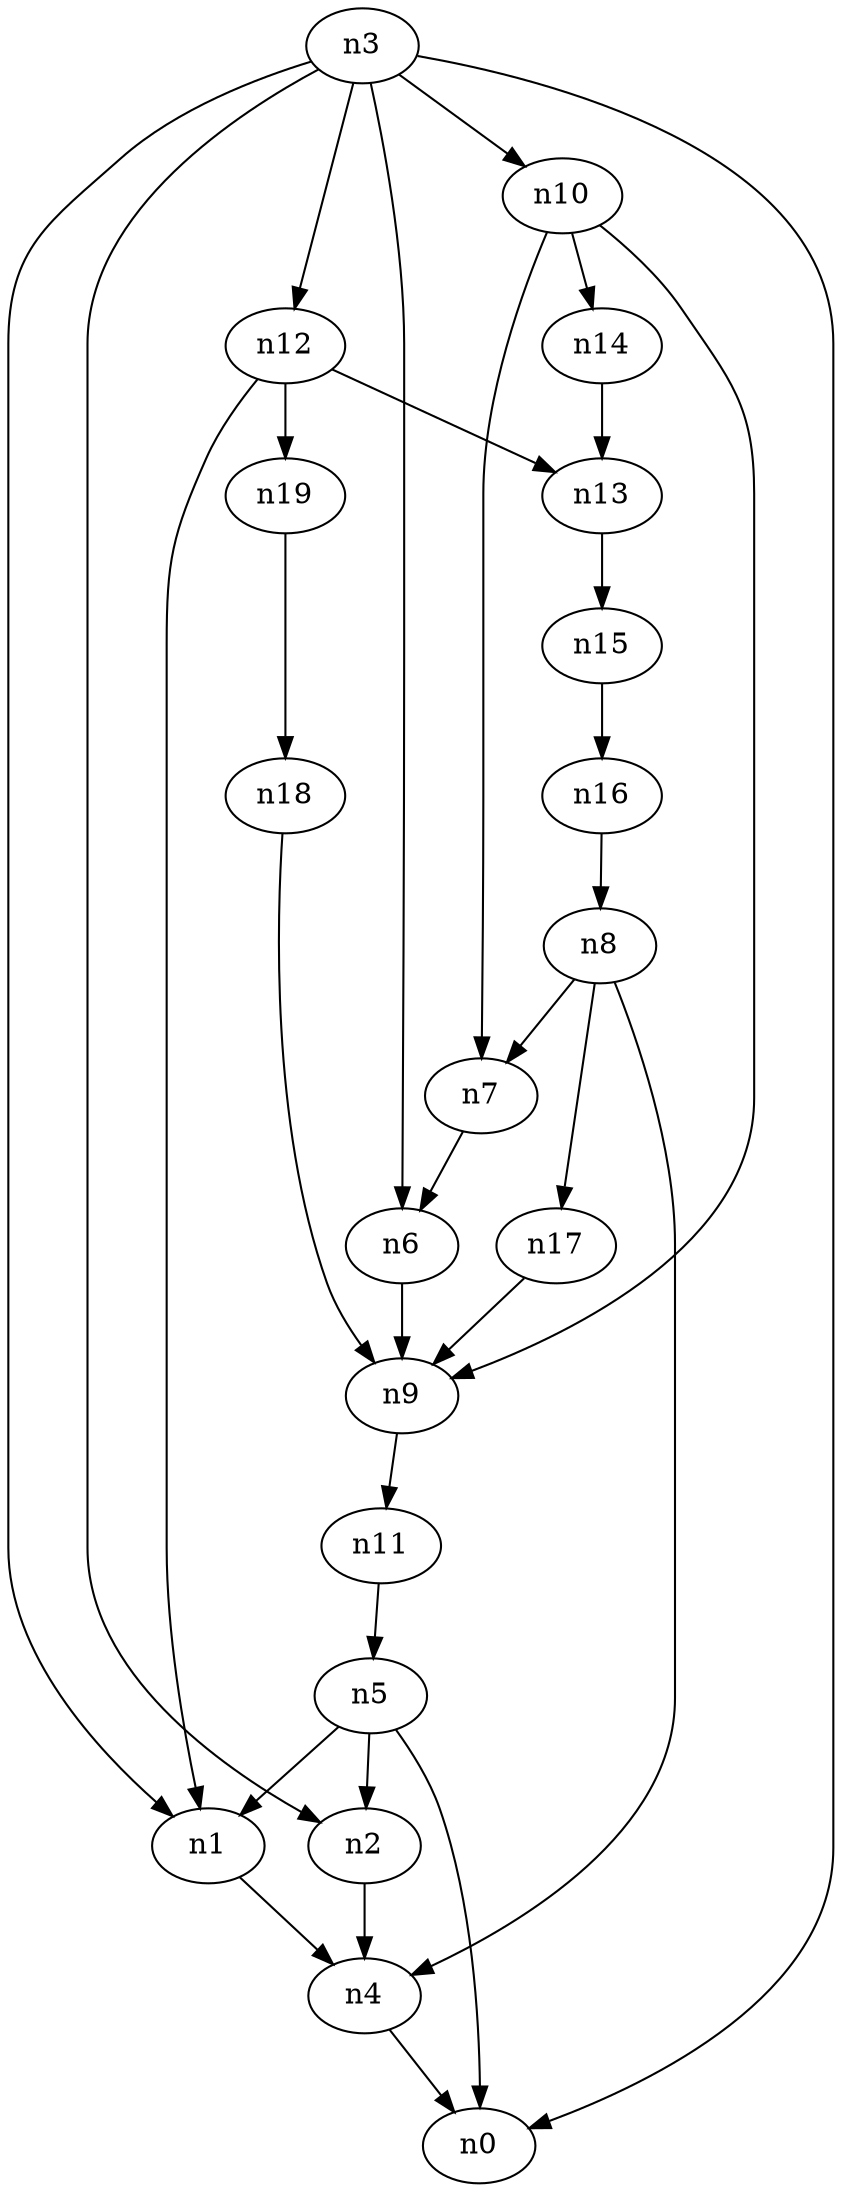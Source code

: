 digraph G {
	n1 -> n4	 [_graphml_id=e4];
	n2 -> n4	 [_graphml_id=e7];
	n3 -> n0	 [_graphml_id=e0];
	n3 -> n1	 [_graphml_id=e3];
	n3 -> n2	 [_graphml_id=e6];
	n3 -> n6	 [_graphml_id=e9];
	n3 -> n10	 [_graphml_id=e18];
	n3 -> n12	 [_graphml_id=e28];
	n4 -> n0	 [_graphml_id=e1];
	n5 -> n0	 [_graphml_id=e2];
	n5 -> n1	 [_graphml_id=e5];
	n5 -> n2	 [_graphml_id=e8];
	n6 -> n9	 [_graphml_id=e13];
	n7 -> n6	 [_graphml_id=e10];
	n8 -> n4	 [_graphml_id=e12];
	n8 -> n7	 [_graphml_id=e11];
	n8 -> n17	 [_graphml_id=e26];
	n9 -> n11	 [_graphml_id=e16];
	n10 -> n7	 [_graphml_id=e15];
	n10 -> n9	 [_graphml_id=e14];
	n10 -> n14	 [_graphml_id=e22];
	n11 -> n5	 [_graphml_id=e17];
	n12 -> n1	 [_graphml_id=e19];
	n12 -> n13	 [_graphml_id=e20];
	n12 -> n19	 [_graphml_id=e31];
	n13 -> n15	 [_graphml_id=e23];
	n14 -> n13	 [_graphml_id=e21];
	n15 -> n16	 [_graphml_id=e24];
	n16 -> n8	 [_graphml_id=e25];
	n17 -> n9	 [_graphml_id=e27];
	n18 -> n9	 [_graphml_id=e29];
	n19 -> n18	 [_graphml_id=e30];
}
